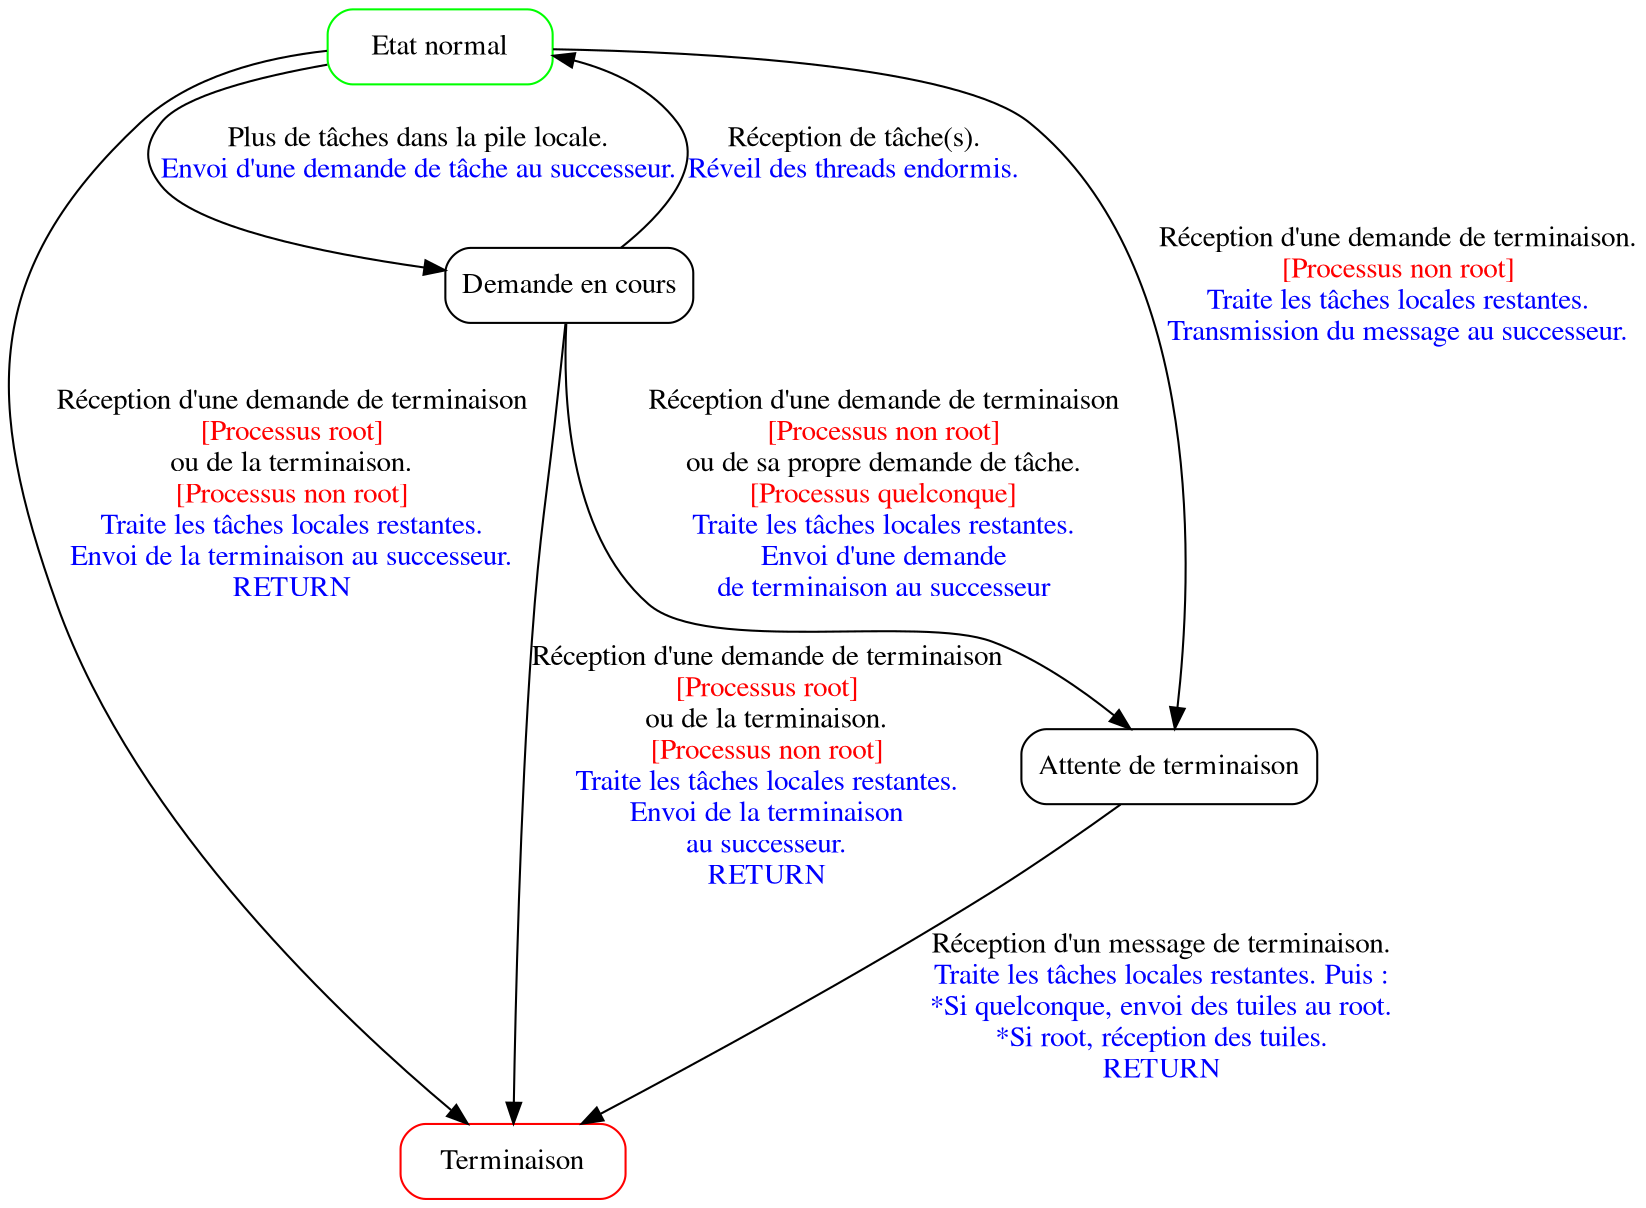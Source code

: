 digraph coherence {

graph [fontname = "times"];
node [fontname = "times"];
edge [fontname = "times"];

    node
        [shape=Mrecord width=1.5];

    subgraph process_automaton {

        label="Process";

        //
        // States (Nodes)
        //

        "Process::Normal"
            [root="true" color="green" label="{Etat normal}"];

        "Process::Demande"
            [label="{Demande en cours}"];

        "Process::Terminaison"
            [color="red" label="{Terminaison}"];

	"Process::AttenteTerminaison"
            [label="{Attente de terminaison}"];
	    
        //
        // Transitions (Edges)
        //

        "Process::Normal" -> "Process::Demande"
            [label=<Plus de tâches dans la pile locale.<BR/><FONT color="blue">Envoi d'une demande de tâche au successeur.</FONT>>];

        "Process::Demande" -> "Process::Normal"
            [label=<Réception de tâche(s).<BR/><FONT color="blue">Réveil des threads endormis.</FONT>>];

	"Process::AttenteTerminaison" -> "Process::Terminaison"   
	    [label=<Réception d'un message de terminaison.<BR/><FONT color="blue">Traite les tâches locales restantes. Puis :<BR/>*Si quelconque, envoi des tuiles au root.<BR/>*Si root, réception des tuiles.<BR/>RETURN</FONT>>]
	    
        "Process::Normal" -> "Process::AttenteTerminaison"
            [label=<Réception d'une demande de terminaison.<BR/><FONT color="red">[Processus non root]</FONT><BR/><FONT color="blue">Traite les tâches locales restantes.<BR/>Transmission du message au successeur.</FONT>>];

        "Process::Normal" -> "Process::Terminaison"
            [label=<Réception d'une demande de terminaison<BR/><FONT color="red">[Processus root]</FONT><BR/>ou de la terminaison.<BR/><FONT color="red">[Processus non root]</FONT><BR/><FONT color="blue">Traite les tâches locales restantes.<BR/>Envoi de la terminaison au successeur.<BR/>RETURN</FONT>>];
	    
        "Process::Demande" -> "Process::AttenteTerminaison"
            [label=<Réception d'une demande de terminaison<BR/><FONT color="red">[Processus non root]</FONT><BR/>ou de sa propre demande de tâche.<BR/><FONT color="red">[Processus quelconque]</FONT><BR/><FONT color="blue">Traite les tâches locales restantes.<BR/>Envoi d'une demande<BR/>de terminaison au successeur</FONT>>];

	"Process::Demande" -> "Process::Terminaison"
            [label=<Réception d'une demande de terminaison<BR/><FONT color="red">[Processus root]</FONT><BR/>ou de la terminaison.<BR/><FONT color="red">[Processus non root]</FONT><BR/><FONT color="blue">Traite les tâches locales restantes.<BR/>Envoi de la terminaison<BR/>au successeur.<BR/>RETURN</FONT>>];

}

}
